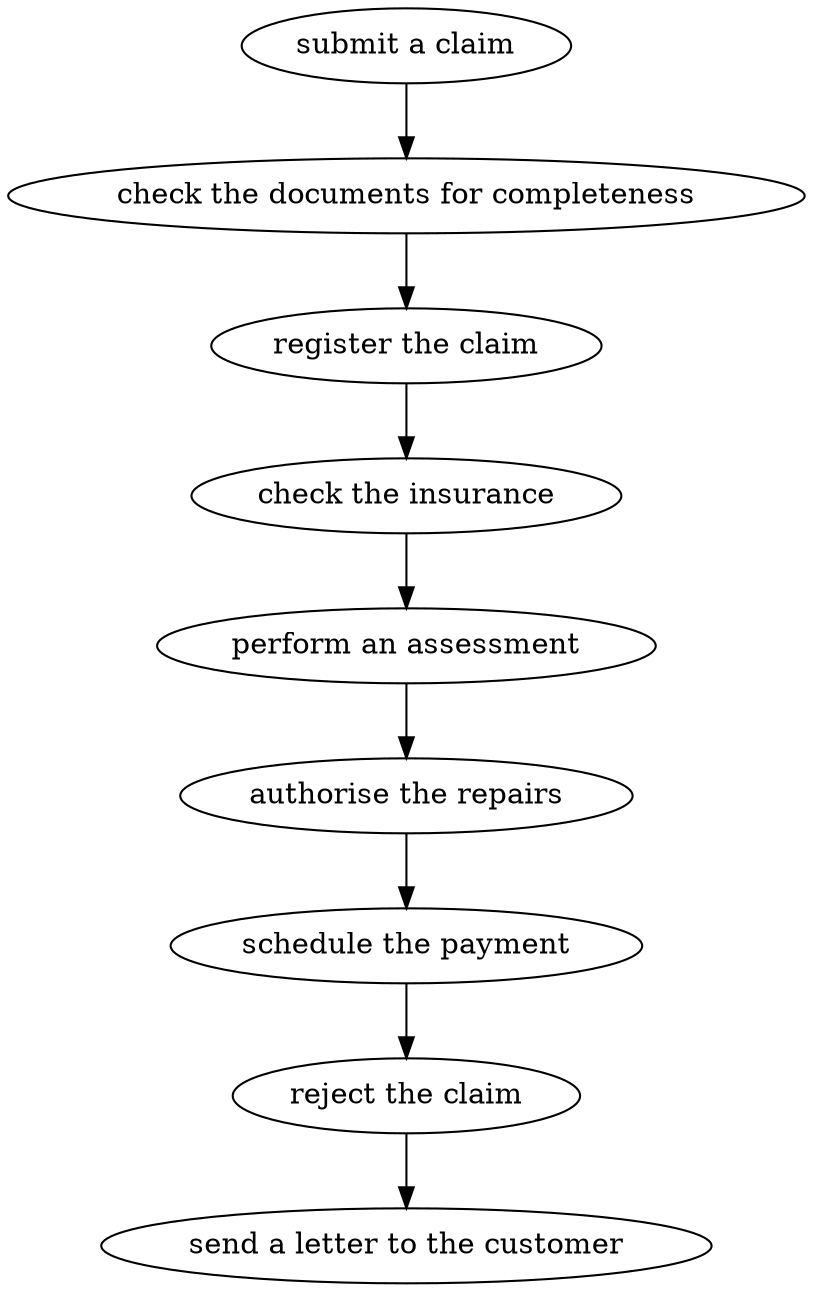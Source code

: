 strict digraph "doc-3.8" {
	graph [name="doc-3.8"];
	"submit a claim"	[attrs="{'type': 'Activity', 'label': 'submit a claim'}"];
	"check the documents for completeness"	[attrs="{'type': 'Activity', 'label': 'check the documents for completeness'}"];
	"submit a claim" -> "check the documents for completeness"	[attrs="{'type': 'flow', 'label': 'flow'}"];
	"register the claim"	[attrs="{'type': 'Activity', 'label': 'register the claim'}"];
	"check the documents for completeness" -> "register the claim"	[attrs="{'type': 'flow', 'label': 'flow'}"];
	"check the insurance"	[attrs="{'type': 'Activity', 'label': 'check the insurance'}"];
	"register the claim" -> "check the insurance"	[attrs="{'type': 'flow', 'label': 'flow'}"];
	"perform an assessment"	[attrs="{'type': 'Activity', 'label': 'perform an assessment'}"];
	"check the insurance" -> "perform an assessment"	[attrs="{'type': 'flow', 'label': 'flow'}"];
	"authorise the repairs"	[attrs="{'type': 'Activity', 'label': 'authorise the repairs'}"];
	"perform an assessment" -> "authorise the repairs"	[attrs="{'type': 'flow', 'label': 'flow'}"];
	"schedule the payment"	[attrs="{'type': 'Activity', 'label': 'schedule the payment'}"];
	"authorise the repairs" -> "schedule the payment"	[attrs="{'type': 'flow', 'label': 'flow'}"];
	"reject the claim"	[attrs="{'type': 'Activity', 'label': 'reject the claim'}"];
	"schedule the payment" -> "reject the claim"	[attrs="{'type': 'flow', 'label': 'flow'}"];
	"send a letter to the customer"	[attrs="{'type': 'Activity', 'label': 'send a letter to the customer'}"];
	"reject the claim" -> "send a letter to the customer"	[attrs="{'type': 'flow', 'label': 'flow'}"];
}
